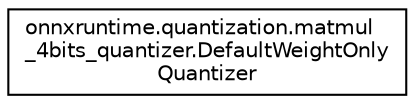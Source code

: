 digraph "Graphical Class Hierarchy"
{
 // LATEX_PDF_SIZE
  edge [fontname="Helvetica",fontsize="10",labelfontname="Helvetica",labelfontsize="10"];
  node [fontname="Helvetica",fontsize="10",shape=record];
  rankdir="LR";
  Node0 [label="onnxruntime.quantization.matmul\l_4bits_quantizer.DefaultWeightOnly\lQuantizer",height=0.2,width=0.4,color="black", fillcolor="white", style="filled",URL="$classonnxruntime_1_1quantization_1_1matmul__4bits__quantizer_1_1DefaultWeightOnlyQuantizer.html",tooltip=" "];
}
